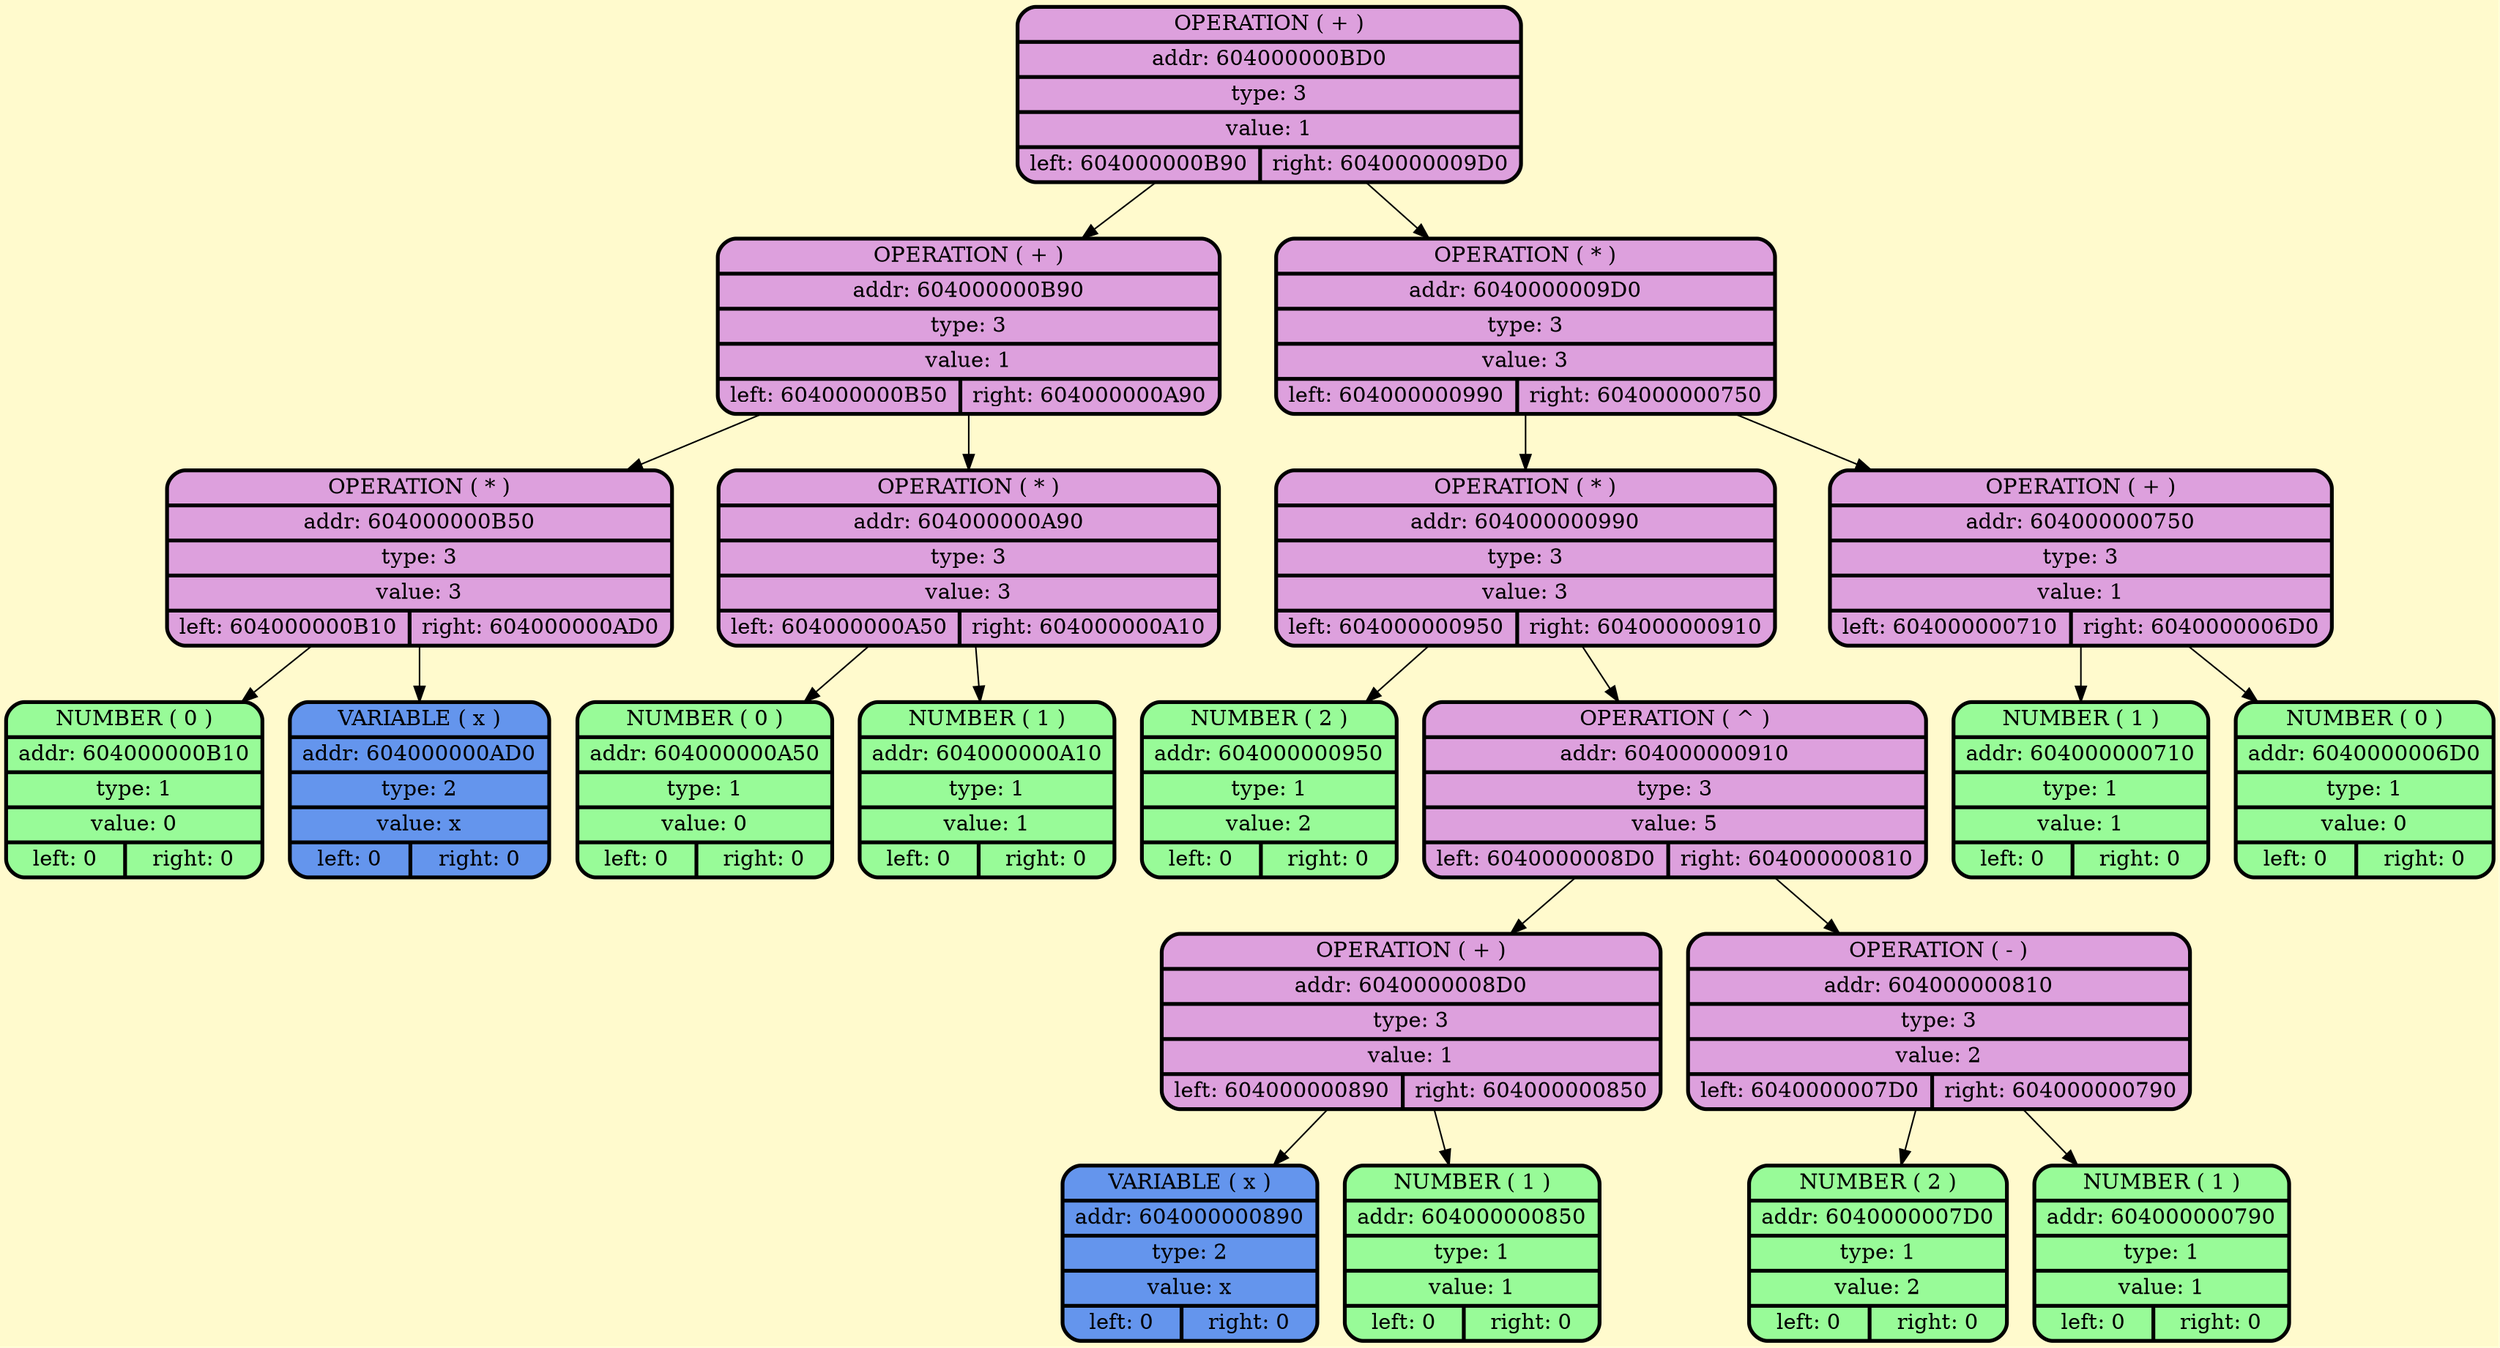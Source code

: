 digraph G {
    node [style=filled, fontcolor=darkblue, fillcolor=peachpuff, color="#252A34", penwidth=2.5];
    bgcolor="lemonchiffon";

node_0x604000000bd0 [shape=Mrecord; style = filled; fillcolor=plum; color = "#000000"; fontcolor = "#000000";label=" {OPERATION ( + ) | addr: 604000000BD0 | type: 3 | value: 1 | {left: 604000000B90 | right: 6040000009D0}} "];
node_0x604000000b90 [shape=Mrecord; style = filled; fillcolor=plum; color = "#000000"; fontcolor = "#000000";label=" {OPERATION ( + ) | addr: 604000000B90 | type: 3 | value: 1 | {left: 604000000B50 | right: 604000000A90}} "];
node_0x604000000b50 [shape=Mrecord; style = filled; fillcolor=plum; color = "#000000"; fontcolor = "#000000";label=" {OPERATION ( * ) | addr: 604000000B50 | type: 3 | value: 3 | {left: 604000000B10 | right: 604000000AD0}} "];
    node_0x604000000b10 [shape=Mrecord; style = filled; fillcolor = palegreen; color = "#000000"; fontcolor = "#000000";  label="  {NUMBER ( 0 )| addr: 604000000B10 | type: 1| value: 0 | {left: 0 | right: 0}} "];
    node_0x604000000ad0 [shape=Mrecord; style = filled; fillcolor = cornflowerblue; color = "#000000"; fontcolor = "#000000";  label="  {VARIABLE ( x )| addr: 604000000AD0 | type: 2| value: x | {left: 0 | right: 0}} "];
node_0x604000000a90 [shape=Mrecord; style = filled; fillcolor=plum; color = "#000000"; fontcolor = "#000000";label=" {OPERATION ( * ) | addr: 604000000A90 | type: 3 | value: 3 | {left: 604000000A50 | right: 604000000A10}} "];
    node_0x604000000a50 [shape=Mrecord; style = filled; fillcolor = palegreen; color = "#000000"; fontcolor = "#000000";  label="  {NUMBER ( 0 )| addr: 604000000A50 | type: 1| value: 0 | {left: 0 | right: 0}} "];
    node_0x604000000a10 [shape=Mrecord; style = filled; fillcolor = palegreen; color = "#000000"; fontcolor = "#000000";  label="  {NUMBER ( 1 )| addr: 604000000A10 | type: 1| value: 1 | {left: 0 | right: 0}} "];
node_0x6040000009d0 [shape=Mrecord; style = filled; fillcolor=plum; color = "#000000"; fontcolor = "#000000";label=" {OPERATION ( * ) | addr: 6040000009D0 | type: 3 | value: 3 | {left: 604000000990 | right: 604000000750}} "];
node_0x604000000990 [shape=Mrecord; style = filled; fillcolor=plum; color = "#000000"; fontcolor = "#000000";label=" {OPERATION ( * ) | addr: 604000000990 | type: 3 | value: 3 | {left: 604000000950 | right: 604000000910}} "];
    node_0x604000000950 [shape=Mrecord; style = filled; fillcolor = palegreen; color = "#000000"; fontcolor = "#000000";  label="  {NUMBER ( 2 )| addr: 604000000950 | type: 1| value: 2 | {left: 0 | right: 0}} "];
node_0x604000000910 [shape=Mrecord; style = filled; fillcolor=plum; color = "#000000"; fontcolor = "#000000";label=" {OPERATION ( ^ ) | addr: 604000000910 | type: 3 | value: 5 | {left: 6040000008D0 | right: 604000000810}} "];
node_0x6040000008d0 [shape=Mrecord; style = filled; fillcolor=plum; color = "#000000"; fontcolor = "#000000";label=" {OPERATION ( + ) | addr: 6040000008D0 | type: 3 | value: 1 | {left: 604000000890 | right: 604000000850}} "];
    node_0x604000000890 [shape=Mrecord; style = filled; fillcolor = cornflowerblue; color = "#000000"; fontcolor = "#000000";  label="  {VARIABLE ( x )| addr: 604000000890 | type: 2| value: x | {left: 0 | right: 0}} "];
    node_0x604000000850 [shape=Mrecord; style = filled; fillcolor = palegreen; color = "#000000"; fontcolor = "#000000";  label="  {NUMBER ( 1 )| addr: 604000000850 | type: 1| value: 1 | {left: 0 | right: 0}} "];
node_0x604000000810 [shape=Mrecord; style = filled; fillcolor=plum; color = "#000000"; fontcolor = "#000000";label=" {OPERATION ( - ) | addr: 604000000810 | type: 3 | value: 2 | {left: 6040000007D0 | right: 604000000790}} "];
    node_0x6040000007d0 [shape=Mrecord; style = filled; fillcolor = palegreen; color = "#000000"; fontcolor = "#000000";  label="  {NUMBER ( 2 )| addr: 6040000007D0 | type: 1| value: 2 | {left: 0 | right: 0}} "];
    node_0x604000000790 [shape=Mrecord; style = filled; fillcolor = palegreen; color = "#000000"; fontcolor = "#000000";  label="  {NUMBER ( 1 )| addr: 604000000790 | type: 1| value: 1 | {left: 0 | right: 0}} "];
node_0x604000000750 [shape=Mrecord; style = filled; fillcolor=plum; color = "#000000"; fontcolor = "#000000";label=" {OPERATION ( + ) | addr: 604000000750 | type: 3 | value: 1 | {left: 604000000710 | right: 6040000006D0}} "];
    node_0x604000000710 [shape=Mrecord; style = filled; fillcolor = palegreen; color = "#000000"; fontcolor = "#000000";  label="  {NUMBER ( 1 )| addr: 604000000710 | type: 1| value: 1 | {left: 0 | right: 0}} "];
    node_0x6040000006d0 [shape=Mrecord; style = filled; fillcolor = palegreen; color = "#000000"; fontcolor = "#000000";  label="  {NUMBER ( 0 )| addr: 6040000006D0 | type: 1| value: 0 | {left: 0 | right: 0}} "];
    node_0x604000000bd0 -> node_0x604000000b90;
    node_0x604000000b90 -> node_0x604000000b50;
    node_0x604000000b50 -> node_0x604000000b10;
    node_0x604000000b50 -> node_0x604000000ad0;
    node_0x604000000b90 -> node_0x604000000a90;
    node_0x604000000a90 -> node_0x604000000a50;
    node_0x604000000a90 -> node_0x604000000a10;
    node_0x604000000bd0 -> node_0x6040000009d0;
    node_0x6040000009d0 -> node_0x604000000990;
    node_0x604000000990 -> node_0x604000000950;
    node_0x604000000990 -> node_0x604000000910;
    node_0x604000000910 -> node_0x6040000008d0;
    node_0x6040000008d0 -> node_0x604000000890;
    node_0x6040000008d0 -> node_0x604000000850;
    node_0x604000000910 -> node_0x604000000810;
    node_0x604000000810 -> node_0x6040000007d0;
    node_0x604000000810 -> node_0x604000000790;
    node_0x6040000009d0 -> node_0x604000000750;
    node_0x604000000750 -> node_0x604000000710;
    node_0x604000000750 -> node_0x6040000006d0;
}
